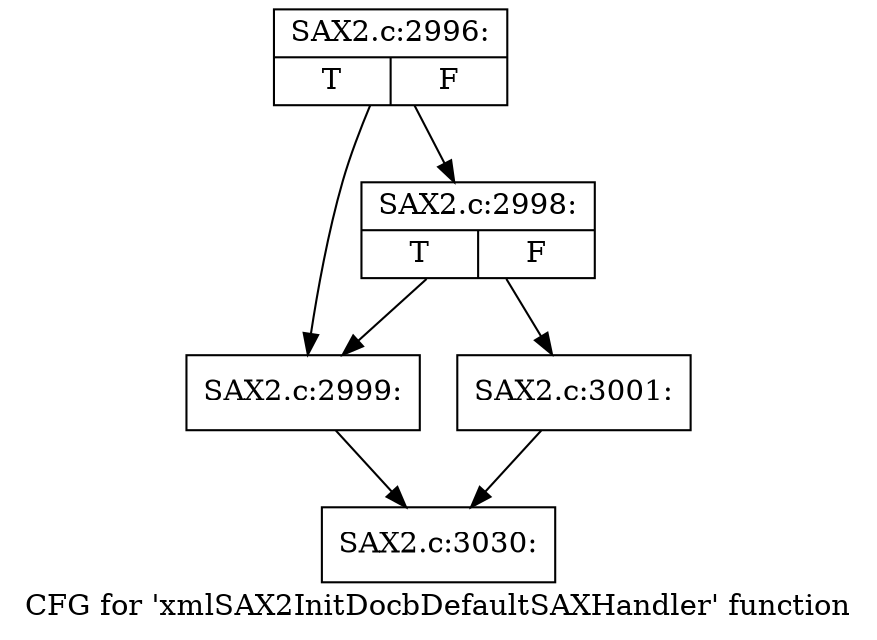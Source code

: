 digraph "CFG for 'xmlSAX2InitDocbDefaultSAXHandler' function" {
	label="CFG for 'xmlSAX2InitDocbDefaultSAXHandler' function";

	Node0x42b7ad0 [shape=record,label="{SAX2.c:2996:|{<s0>T|<s1>F}}"];
	Node0x42b7ad0 -> Node0x42b7a60;
	Node0x42b7ad0 -> Node0x42b3280;
	Node0x42b3280 [shape=record,label="{SAX2.c:2998:|{<s0>T|<s1>F}}"];
	Node0x42b3280 -> Node0x42b7a60;
	Node0x42b3280 -> Node0x42b3230;
	Node0x42b7a60 [shape=record,label="{SAX2.c:2999:}"];
	Node0x42b7a60 -> Node0x42b3100;
	Node0x42b3230 [shape=record,label="{SAX2.c:3001:}"];
	Node0x42b3230 -> Node0x42b3100;
	Node0x42b3100 [shape=record,label="{SAX2.c:3030:}"];
}
